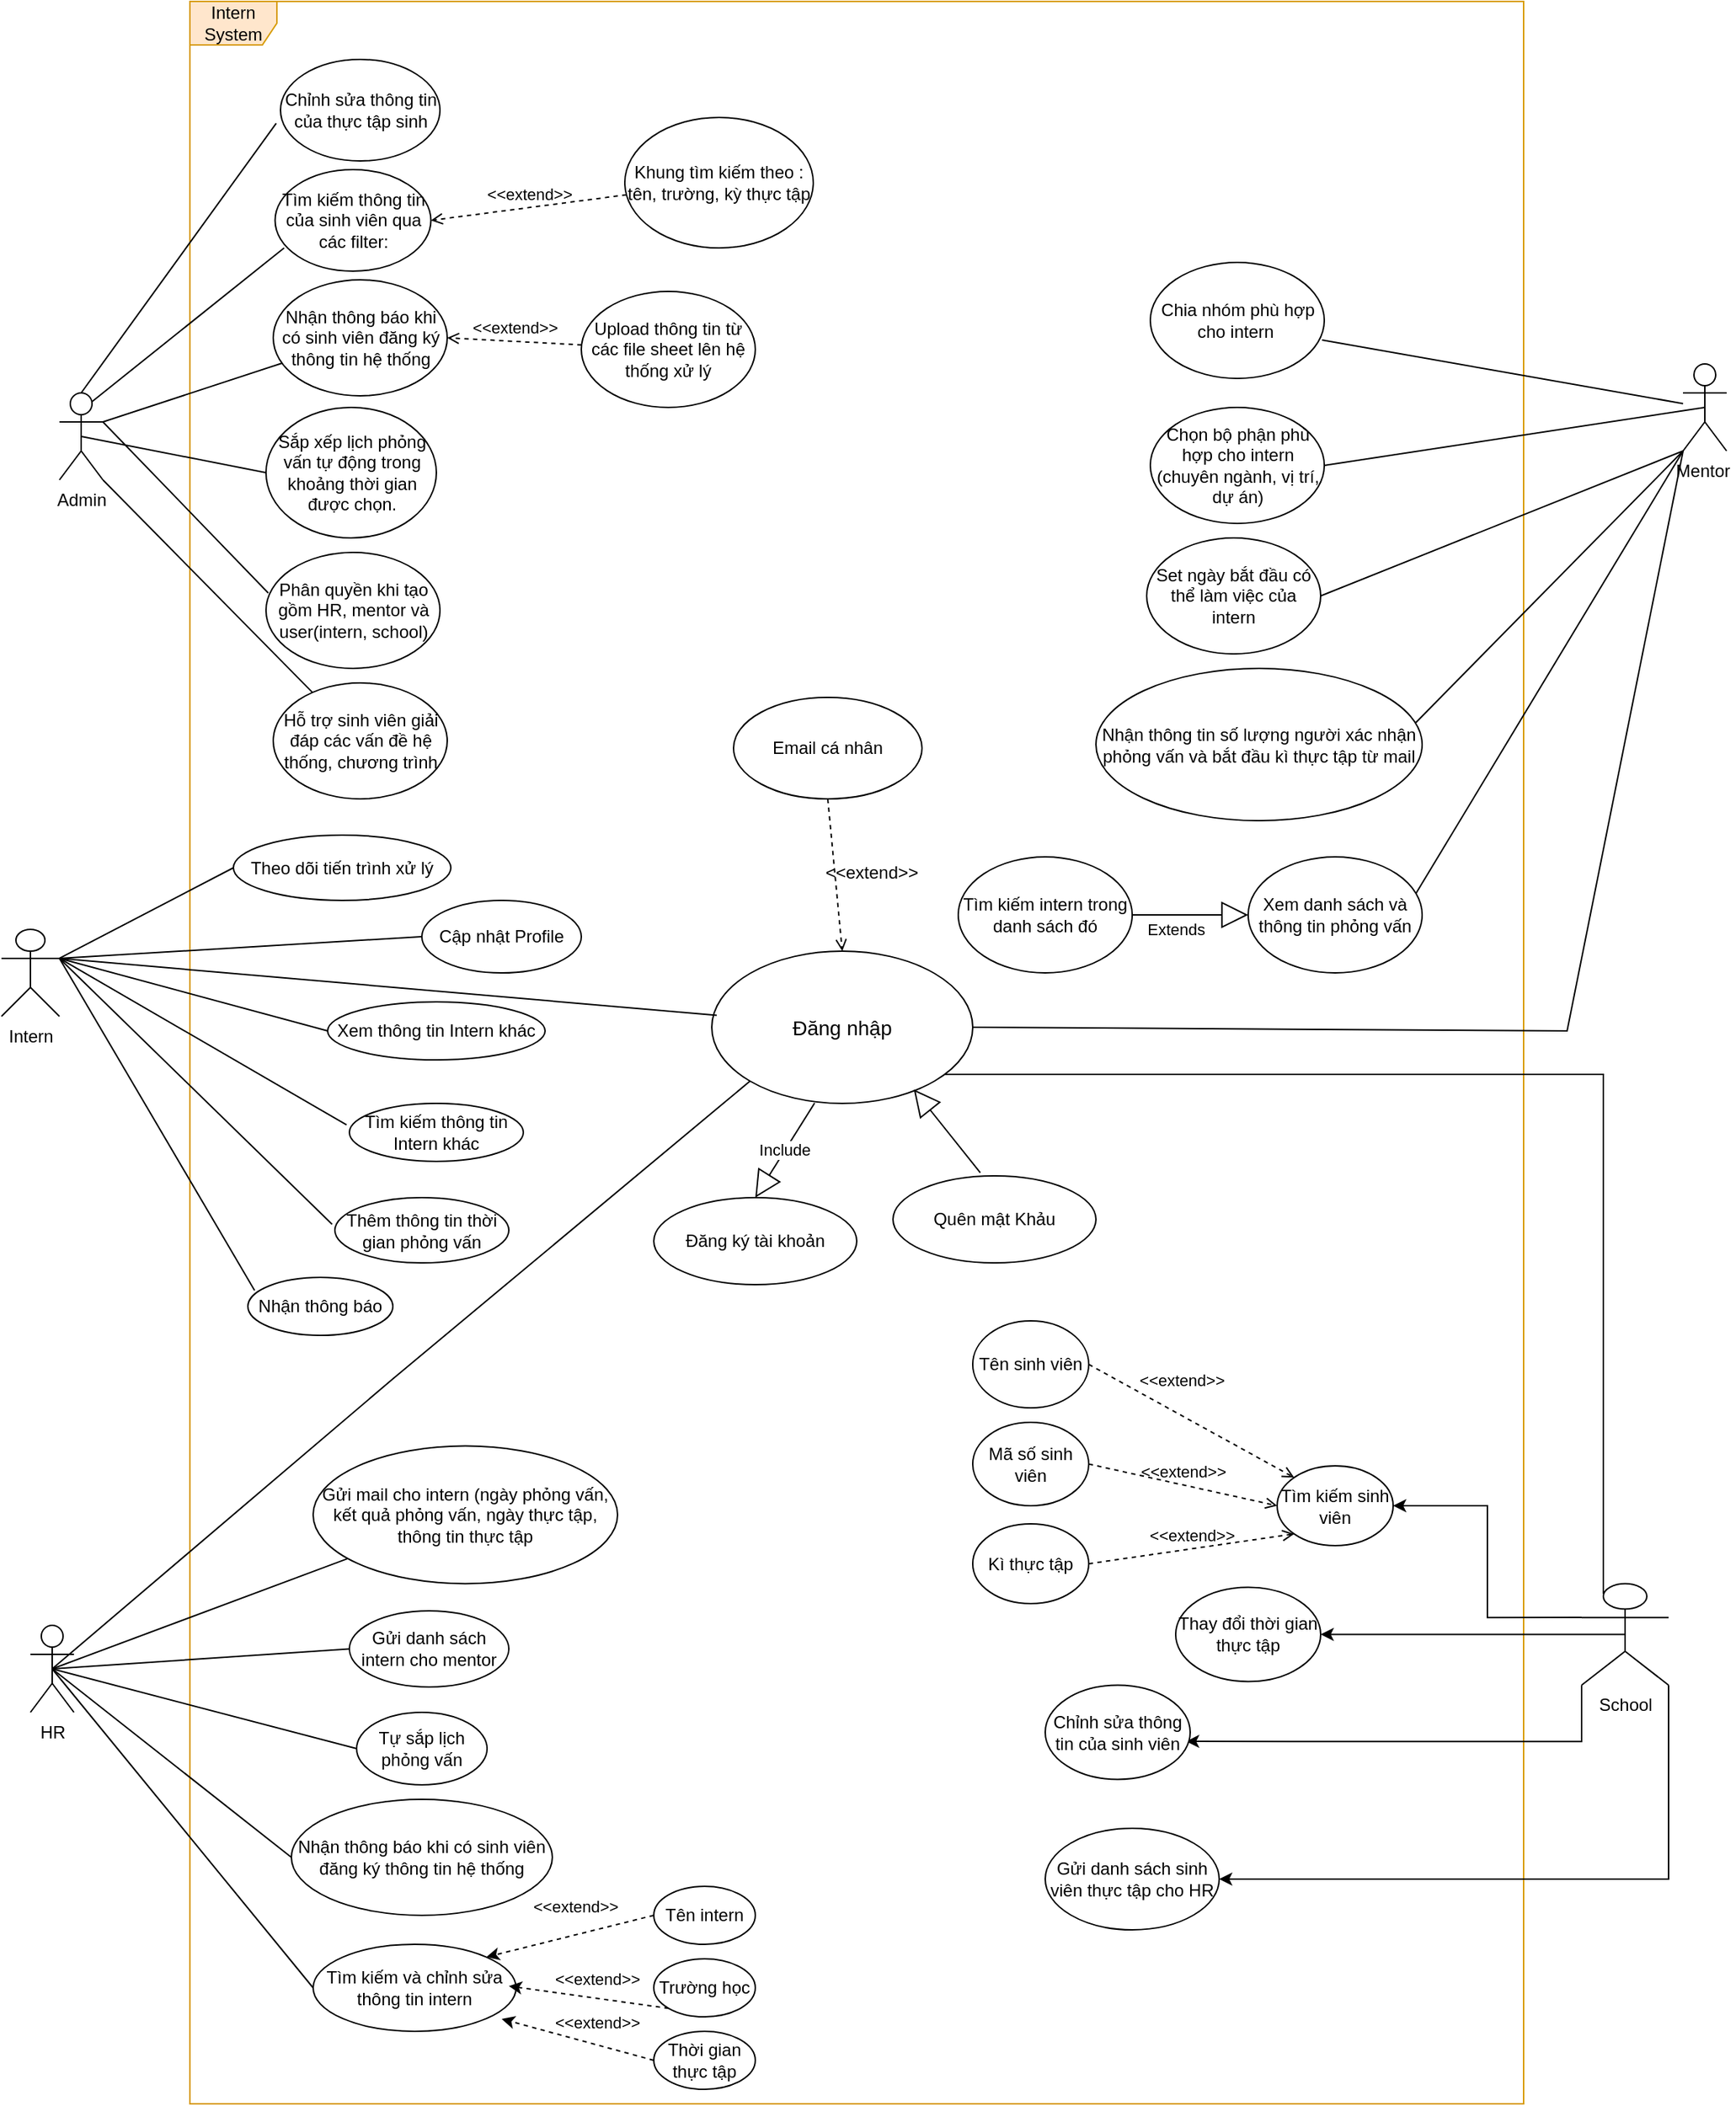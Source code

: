 <mxfile version="22.1.12" type="google">
  <diagram name="Trang-1" id="WVSR_qJbb3--meTaSyx-">
    <mxGraphModel grid="1" page="1" gridSize="10" guides="1" tooltips="1" connect="1" arrows="1" fold="1" pageScale="1" pageWidth="850" pageHeight="1100" math="0" shadow="0">
      <root>
        <mxCell id="0" />
        <mxCell id="1" parent="0" />
        <mxCell id="ZML8en77KCtKrrqU7ygJ-1" value="Intern&lt;br&gt;System" style="shape=umlFrame;whiteSpace=wrap;html=1;pointerEvents=0;fillColor=#ffe6cc;strokeColor=#d79b00;" vertex="1" parent="1">
          <mxGeometry x="140" y="-340" width="920" height="1450" as="geometry" />
        </mxCell>
        <mxCell id="ZML8en77KCtKrrqU7ygJ-3" value="Mentor&amp;nbsp;" style="shape=umlActor;verticalLabelPosition=bottom;verticalAlign=top;html=1;" vertex="1" parent="1">
          <mxGeometry x="1170" y="-90" width="30" height="60" as="geometry" />
        </mxCell>
        <mxCell id="6dR8qIS8e6HUKIN6Rwkm-1" value="Intern" style="shape=umlActor;verticalLabelPosition=bottom;verticalAlign=top;html=1;" vertex="1" parent="1">
          <mxGeometry x="10" y="300" width="40" height="60" as="geometry" />
        </mxCell>
        <mxCell id="gYwsHggcEk1d64FXHCMy-5" style="edgeStyle=orthogonalEdgeStyle;rounded=0;orthogonalLoop=1;jettySize=auto;html=1;exitX=0.5;exitY=0.5;exitDx=0;exitDy=0;exitPerimeter=0;" edge="1" parent="1" source="gYwsHggcEk1d64FXHCMy-1" target="gYwsHggcEk1d64FXHCMy-4">
          <mxGeometry relative="1" as="geometry" />
        </mxCell>
        <mxCell id="gYwsHggcEk1d64FXHCMy-7" style="edgeStyle=orthogonalEdgeStyle;rounded=0;orthogonalLoop=1;jettySize=auto;html=1;exitX=0;exitY=0.333;exitDx=0;exitDy=0;exitPerimeter=0;entryX=1;entryY=0.5;entryDx=0;entryDy=0;" edge="1" parent="1" source="gYwsHggcEk1d64FXHCMy-1" target="gYwsHggcEk1d64FXHCMy-6">
          <mxGeometry relative="1" as="geometry" />
        </mxCell>
        <mxCell id="gYwsHggcEk1d64FXHCMy-15" style="edgeStyle=orthogonalEdgeStyle;rounded=0;orthogonalLoop=1;jettySize=auto;html=1;exitX=0.25;exitY=0.1;exitDx=0;exitDy=0;exitPerimeter=0;entryX=0.5;entryY=1;entryDx=0;entryDy=0;" edge="1" parent="1" source="gYwsHggcEk1d64FXHCMy-1" target="6dR8qIS8e6HUKIN6Rwkm-17">
          <mxGeometry relative="1" as="geometry">
            <mxPoint x="1055" y="549.76" as="sourcePoint" />
            <mxPoint x="624.292" y="306.998" as="targetPoint" />
            <Array as="points">
              <mxPoint x="1075" y="400" />
              <mxPoint x="624" y="400" />
            </Array>
          </mxGeometry>
        </mxCell>
        <mxCell id="gYwsHggcEk1d64FXHCMy-19" style="edgeStyle=orthogonalEdgeStyle;rounded=0;orthogonalLoop=1;jettySize=auto;html=1;exitX=1;exitY=1;exitDx=0;exitDy=0;exitPerimeter=0;entryX=1;entryY=0.5;entryDx=0;entryDy=0;" edge="1" parent="1" source="gYwsHggcEk1d64FXHCMy-1" target="gYwsHggcEk1d64FXHCMy-18">
          <mxGeometry relative="1" as="geometry" />
        </mxCell>
        <mxCell id="gYwsHggcEk1d64FXHCMy-1" value="School" style="shape=umlActor;verticalLabelPosition=bottom;verticalAlign=top;html=1;outlineConnect=0;" vertex="1" parent="1">
          <mxGeometry x="1100" y="751.25" width="60" height="70" as="geometry" />
        </mxCell>
        <mxCell id="eso9QIOwq0z5TyklWWM7-22" value="" style="endArrow=none;html=1;rounded=0;exitX=0.978;exitY=0.362;exitDx=0;exitDy=0;exitPerimeter=0;entryX=0;entryY=1;entryDx=0;entryDy=0;entryPerimeter=0;" edge="1" parent="1" source="eso9QIOwq0z5TyklWWM7-16" target="ZML8en77KCtKrrqU7ygJ-3">
          <mxGeometry width="50" height="50" relative="1" as="geometry">
            <mxPoint x="1040" y="130" as="sourcePoint" />
            <mxPoint x="1110" y="40" as="targetPoint" />
          </mxGeometry>
        </mxCell>
        <mxCell id="kxgPdErxGKVTpPvJWwm_-16" value="Phân quyền khi tạo gồm HR, mentor và user(intern, school)" style="ellipse;whiteSpace=wrap;html=1;" vertex="1" parent="1">
          <mxGeometry x="192.5" y="40" width="120" height="80" as="geometry" />
        </mxCell>
        <mxCell id="uAyUzn06q86wll00kSKh-7" value="Tìm kiếm và chỉnh sửa thông tin intern" style="ellipse;whiteSpace=wrap;html=1;" vertex="1" parent="1">
          <mxGeometry x="225" y="1000" width="140" height="60" as="geometry" />
        </mxCell>
        <mxCell id="kxgPdErxGKVTpPvJWwm_-9" value="Chỉnh sửa thông tin của thực tập sinh" style="ellipse;whiteSpace=wrap;html=1;" vertex="1" parent="1">
          <mxGeometry x="202.5" y="-300" width="110" height="70" as="geometry" />
        </mxCell>
        <mxCell id="6dR8qIS8e6HUKIN6Rwkm-12" value="Thêm thông tin thời gian phỏng vấn" style="ellipse;whiteSpace=wrap;html=1;" vertex="1" parent="1">
          <mxGeometry x="240" y="485" width="120" height="45" as="geometry" />
        </mxCell>
        <mxCell id="kxgPdErxGKVTpPvJWwm_-15" value="Nhận thông báo khi có sinh viên đăng ký thông tin hệ thống" style="ellipse;whiteSpace=wrap;html=1;" vertex="1" parent="1">
          <mxGeometry x="197.5" y="-148" width="120" height="80" as="geometry" />
        </mxCell>
        <mxCell id="uAyUzn06q86wll00kSKh-48" style="rounded=0;orthogonalLoop=1;jettySize=auto;html=1;exitX=0;exitY=0.5;exitDx=0;exitDy=0;dashed=1;entryX=0.929;entryY=0.858;entryDx=0;entryDy=0;entryPerimeter=0;" edge="1" parent="1" source="uAyUzn06q86wll00kSKh-40" target="uAyUzn06q86wll00kSKh-7">
          <mxGeometry relative="1" as="geometry">
            <mxPoint x="370" y="1040" as="targetPoint" />
          </mxGeometry>
        </mxCell>
        <mxCell id="uAyUzn06q86wll00kSKh-40" value="Thời gian thực tập" style="ellipse;whiteSpace=wrap;html=1;" vertex="1" parent="1">
          <mxGeometry x="460" y="1060" width="70" height="40" as="geometry" />
        </mxCell>
        <mxCell id="6dR8qIS8e6HUKIN6Rwkm-17" value="&lt;font style=&quot;font-size: 14px;&quot;&gt;Đăng nhập&lt;/font&gt;" style="ellipse;whiteSpace=wrap;html=1;" vertex="1" parent="1">
          <mxGeometry x="500" y="315" width="180" height="105" as="geometry" />
        </mxCell>
        <mxCell id="eso9QIOwq0z5TyklWWM7-21" value="" style="endArrow=none;html=1;rounded=0;entryX=1;entryY=0.5;entryDx=0;entryDy=0;exitX=0;exitY=1;exitDx=0;exitDy=0;exitPerimeter=0;" edge="1" parent="1" source="ZML8en77KCtKrrqU7ygJ-3" target="eso9QIOwq0z5TyklWWM7-15">
          <mxGeometry width="50" height="50" relative="1" as="geometry">
            <mxPoint x="1100" y="160" as="sourcePoint" />
            <mxPoint x="1150" y="110" as="targetPoint" />
          </mxGeometry>
        </mxCell>
        <mxCell id="uAyUzn06q86wll00kSKh-33" style="rounded=0;orthogonalLoop=1;jettySize=auto;html=1;exitX=0.5;exitY=0.5;exitDx=0;exitDy=0;exitPerimeter=0;entryX=0;entryY=0.5;entryDx=0;entryDy=0;endArrow=none;endFill=0;" edge="1" parent="1" source="uAyUzn06q86wll00kSKh-3" target="uAyUzn06q86wll00kSKh-6">
          <mxGeometry relative="1" as="geometry" />
        </mxCell>
        <mxCell id="eso9QIOwq0z5TyklWWM7-25" value="Tìm kiếm intern trong danh sách đó" style="ellipse;whiteSpace=wrap;html=1;" vertex="1" parent="1">
          <mxGeometry x="670" y="250" width="120" height="80" as="geometry" />
        </mxCell>
        <mxCell id="eso9QIOwq0z5TyklWWM7-19" value="" style="endArrow=none;html=1;rounded=0;entryX=0.987;entryY=0.669;entryDx=0;entryDy=0;entryPerimeter=0;" edge="1" parent="1" source="ZML8en77KCtKrrqU7ygJ-3" target="eso9QIOwq0z5TyklWWM7-18">
          <mxGeometry width="50" height="50" relative="1" as="geometry">
            <mxPoint x="1050" y="-50" as="sourcePoint" />
            <mxPoint x="1100" y="-100" as="targetPoint" />
          </mxGeometry>
        </mxCell>
        <mxCell id="6dR8qIS8e6HUKIN6Rwkm-33" value="" style="endArrow=none;html=1;rounded=0;entryX=0.046;entryY=0.224;entryDx=0;entryDy=0;entryPerimeter=0;exitX=1;exitY=0.333;exitDx=0;exitDy=0;exitPerimeter=0;" edge="1" parent="1" source="6dR8qIS8e6HUKIN6Rwkm-1" target="6dR8qIS8e6HUKIN6Rwkm-32">
          <mxGeometry width="50" height="50" relative="1" as="geometry">
            <mxPoint x="82" y="361" as="sourcePoint" />
            <mxPoint x="195" y="489" as="targetPoint" />
          </mxGeometry>
        </mxCell>
        <mxCell id="6dR8qIS8e6HUKIN6Rwkm-34" value="Tìm kiếm thông tin Intern khác" style="ellipse;whiteSpace=wrap;html=1;" vertex="1" parent="1">
          <mxGeometry x="250" y="420" width="120" height="40" as="geometry" />
        </mxCell>
        <mxCell id="kxgPdErxGKVTpPvJWwm_-2" value="Admin" style="shape=umlActor;verticalLabelPosition=bottom;verticalAlign=top;html=1;" vertex="1" parent="1">
          <mxGeometry x="50" y="-70" width="30" height="60" as="geometry" />
        </mxCell>
        <mxCell id="eso9QIOwq0z5TyklWWM7-15" value="&lt;div&gt;Set ngày bắt đầu có thể làm việc của intern&lt;/div&gt;" style="ellipse;whiteSpace=wrap;html=1;" vertex="1" parent="1">
          <mxGeometry x="800" y="30" width="120" height="80" as="geometry" />
        </mxCell>
        <mxCell id="uAyUzn06q86wll00kSKh-5" value="Gửi danh sách intern cho mentor" style="ellipse;whiteSpace=wrap;html=1;" vertex="1" parent="1">
          <mxGeometry x="250" y="770" width="110" height="52.5" as="geometry" />
        </mxCell>
        <mxCell id="6dR8qIS8e6HUKIN6Rwkm-28" value="" style="endArrow=none;html=1;rounded=0;entryX=0;entryY=0.5;entryDx=0;entryDy=0;exitX=1;exitY=0.333;exitDx=0;exitDy=0;exitPerimeter=0;" edge="1" parent="1" source="6dR8qIS8e6HUKIN6Rwkm-1" target="6dR8qIS8e6HUKIN6Rwkm-7">
          <mxGeometry width="50" height="50" relative="1" as="geometry">
            <mxPoint x="90" y="320" as="sourcePoint" />
            <mxPoint x="170" y="300" as="targetPoint" />
          </mxGeometry>
        </mxCell>
        <mxCell id="6dR8qIS8e6HUKIN6Rwkm-30" value="" style="endArrow=none;html=1;rounded=0;entryX=0;entryY=0.5;entryDx=0;entryDy=0;exitX=1;exitY=0.333;exitDx=0;exitDy=0;exitPerimeter=0;" edge="1" parent="1" source="6dR8qIS8e6HUKIN6Rwkm-1" target="6dR8qIS8e6HUKIN6Rwkm-10">
          <mxGeometry width="50" height="50" relative="1" as="geometry">
            <mxPoint x="100" y="330" as="sourcePoint" />
            <mxPoint x="240" y="330" as="targetPoint" />
          </mxGeometry>
        </mxCell>
        <mxCell id="gYwsHggcEk1d64FXHCMy-13" value="&amp;lt;&amp;lt;extend&amp;gt;&amp;gt;" style="html=1;verticalAlign=bottom;labelBackgroundColor=none;endArrow=open;endFill=0;dashed=1;rounded=0;entryX=0;entryY=0.5;entryDx=0;entryDy=0;exitX=1;exitY=0.5;exitDx=0;exitDy=0;" edge="1" parent="1" source="gYwsHggcEk1d64FXHCMy-9" target="gYwsHggcEk1d64FXHCMy-6">
          <mxGeometry width="160" relative="1" as="geometry">
            <mxPoint x="620" y="550" as="sourcePoint" />
            <mxPoint x="740" y="550" as="targetPoint" />
          </mxGeometry>
        </mxCell>
        <mxCell id="eso9QIOwq0z5TyklWWM7-28" value="" style="endArrow=block;endSize=16;endFill=0;html=1;rounded=0;exitX=0.43;exitY=-0.036;exitDx=0;exitDy=0;exitPerimeter=0;entryX=0.774;entryY=0.908;entryDx=0;entryDy=0;entryPerimeter=0;" edge="1" parent="1" source="6dR8qIS8e6HUKIN6Rwkm-6" target="6dR8qIS8e6HUKIN6Rwkm-17">
          <mxGeometry width="160" relative="1" as="geometry">
            <mxPoint x="829.51" y="432.315" as="sourcePoint" />
            <mxPoint x="870.498" y="485.0" as="targetPoint" />
          </mxGeometry>
        </mxCell>
        <mxCell id="uAyUzn06q86wll00kSKh-38" style="rounded=0;orthogonalLoop=1;jettySize=auto;html=1;exitX=0.5;exitY=0.5;exitDx=0;exitDy=0;exitPerimeter=0;entryX=0;entryY=0.5;entryDx=0;entryDy=0;endArrow=none;endFill=0;" edge="1" parent="1" source="uAyUzn06q86wll00kSKh-3" target="uAyUzn06q86wll00kSKh-7">
          <mxGeometry relative="1" as="geometry" />
        </mxCell>
        <mxCell id="kxgPdErxGKVTpPvJWwm_-13" value="Upload thông tin từ các file sheet lên hệ thống xử lý" style="ellipse;whiteSpace=wrap;html=1;" vertex="1" parent="1">
          <mxGeometry x="410" y="-140" width="120" height="80" as="geometry" />
        </mxCell>
        <mxCell id="eso9QIOwq0z5TyklWWM7-16" value="Nhận thông tin số lượng người xác nhận phỏng vấn và bắt đầu kì thực tập từ mail" style="ellipse;whiteSpace=wrap;html=1;" vertex="1" parent="1">
          <mxGeometry x="765" y="120" width="225" height="105" as="geometry" />
        </mxCell>
        <mxCell id="eso9QIOwq0z5TyklWWM7-26" value="Extends" style="endArrow=block;endSize=16;endFill=0;html=1;rounded=0;exitX=1;exitY=0.5;exitDx=0;exitDy=0;" edge="1" parent="1" source="eso9QIOwq0z5TyklWWM7-25" target="eso9QIOwq0z5TyklWWM7-17">
          <mxGeometry x="-0.25" y="-10" width="160" relative="1" as="geometry">
            <mxPoint x="770" y="360" as="sourcePoint" />
            <mxPoint x="930" y="360" as="targetPoint" />
            <mxPoint as="offset" />
            <Array as="points" />
          </mxGeometry>
        </mxCell>
        <mxCell id="6dR8qIS8e6HUKIN6Rwkm-19" value="Email cá nhân" style="ellipse;whiteSpace=wrap;html=1;" vertex="1" parent="1">
          <mxGeometry x="515" y="140" width="130" height="70" as="geometry" />
        </mxCell>
        <mxCell id="gYwsHggcEk1d64FXHCMy-18" value="Gửi danh sách sinh viên thực tập cho HR" style="ellipse;whiteSpace=wrap;html=1;" vertex="1" parent="1">
          <mxGeometry x="730" y="920" width="120" height="70" as="geometry" />
        </mxCell>
        <mxCell id="uAyUzn06q86wll00kSKh-49" value="&lt;span style=&quot;color: rgb(0, 0, 0); font-family: Helvetica; font-size: 11px; font-style: normal; font-variant-ligatures: normal; font-variant-caps: normal; font-weight: 400; letter-spacing: normal; orphans: 2; text-align: center; text-indent: 0px; text-transform: none; widows: 2; word-spacing: 0px; -webkit-text-stroke-width: 0px; background-color: rgb(255, 255, 255); text-decoration-thickness: initial; text-decoration-style: initial; text-decoration-color: initial; float: none; display: inline !important;&quot;&gt;&amp;lt;&amp;lt;extend&amp;gt;&amp;gt;&lt;/span&gt;" style="text;whiteSpace=wrap;html=1;" vertex="1" parent="1">
          <mxGeometry x="390" y="1040" width="70" height="40" as="geometry" />
        </mxCell>
        <mxCell id="kxgPdErxGKVTpPvJWwm_-32" value="" style="endArrow=none;html=1;rounded=0;exitX=1;exitY=0.333;exitDx=0;exitDy=0;exitPerimeter=0;" edge="1" parent="1" source="kxgPdErxGKVTpPvJWwm_-2" target="kxgPdErxGKVTpPvJWwm_-15">
          <mxGeometry width="50" height="50" relative="1" as="geometry">
            <mxPoint x="160" y="-80" as="sourcePoint" />
            <mxPoint x="210" y="-130" as="targetPoint" />
          </mxGeometry>
        </mxCell>
        <mxCell id="uAyUzn06q86wll00kSKh-51" style="rounded=0;orthogonalLoop=1;jettySize=auto;html=1;exitX=0.5;exitY=0.5;exitDx=0;exitDy=0;exitPerimeter=0;entryX=0;entryY=1;entryDx=0;entryDy=0;endArrow=none;endFill=0;" edge="1" parent="1" source="uAyUzn06q86wll00kSKh-3" target="6dR8qIS8e6HUKIN6Rwkm-17">
          <mxGeometry relative="1" as="geometry">
            <mxPoint x="120" y="600" as="targetPoint" />
            <Array as="points">
              <mxPoint x="280" y="610" />
            </Array>
          </mxGeometry>
        </mxCell>
        <mxCell id="uAyUzn06q86wll00kSKh-3" value="HR" style="shape=umlActor;verticalLabelPosition=bottom;verticalAlign=top;html=1;outlineConnect=0;" vertex="1" parent="1">
          <mxGeometry x="30" y="780" width="30" height="60" as="geometry" />
        </mxCell>
        <mxCell id="eso9QIOwq0z5TyklWWM7-32" style="edgeStyle=orthogonalEdgeStyle;rounded=0;orthogonalLoop=1;jettySize=auto;html=1;exitX=0;exitY=1;exitDx=0;exitDy=0;exitPerimeter=0;entryX=0.972;entryY=0.597;entryDx=0;entryDy=0;entryPerimeter=0;" edge="1" parent="1" source="gYwsHggcEk1d64FXHCMy-1" target="gYwsHggcEk1d64FXHCMy-16">
          <mxGeometry relative="1" as="geometry" />
        </mxCell>
        <mxCell id="6dR8qIS8e6HUKIN6Rwkm-37" value="" style="endArrow=none;html=1;rounded=0;exitX=1;exitY=0.333;exitDx=0;exitDy=0;exitPerimeter=0;entryX=0;entryY=0.5;entryDx=0;entryDy=0;" edge="1" parent="1" source="6dR8qIS8e6HUKIN6Rwkm-1" target="6dR8qIS8e6HUKIN6Rwkm-36">
          <mxGeometry width="50" height="50" relative="1" as="geometry">
            <mxPoint x="470" y="400" as="sourcePoint" />
            <mxPoint x="520" y="350" as="targetPoint" />
          </mxGeometry>
        </mxCell>
        <mxCell id="6dR8qIS8e6HUKIN6Rwkm-26" value="" style="endArrow=none;html=1;rounded=0;entryX=0.019;entryY=0.422;entryDx=0;entryDy=0;entryPerimeter=0;exitX=1;exitY=0.333;exitDx=0;exitDy=0;exitPerimeter=0;" edge="1" parent="1" source="6dR8qIS8e6HUKIN6Rwkm-1" target="6dR8qIS8e6HUKIN6Rwkm-17">
          <mxGeometry width="50" height="50" relative="1" as="geometry">
            <mxPoint x="90" y="321" as="sourcePoint" />
            <mxPoint x="520" y="350" as="targetPoint" />
          </mxGeometry>
        </mxCell>
        <mxCell id="gYwsHggcEk1d64FXHCMy-14" value="&amp;lt;&amp;lt;extend&amp;gt;&amp;gt;" style="html=1;verticalAlign=bottom;labelBackgroundColor=none;endArrow=open;endFill=0;dashed=1;rounded=0;entryX=0;entryY=1;entryDx=0;entryDy=0;exitX=1;exitY=0.5;exitDx=0;exitDy=0;" edge="1" parent="1" source="gYwsHggcEk1d64FXHCMy-10" target="gYwsHggcEk1d64FXHCMy-6">
          <mxGeometry width="160" relative="1" as="geometry">
            <mxPoint x="390" y="510" as="sourcePoint" />
            <mxPoint x="550" y="510" as="targetPoint" />
          </mxGeometry>
        </mxCell>
        <mxCell id="6dR8qIS8e6HUKIN6Rwkm-32" value="Nhận thông báo" style="ellipse;whiteSpace=wrap;html=1;" vertex="1" parent="1">
          <mxGeometry x="180" y="540" width="100" height="40" as="geometry" />
        </mxCell>
        <mxCell id="gYwsHggcEk1d64FXHCMy-8" value="Tên sinh viên" style="ellipse;whiteSpace=wrap;html=1;" vertex="1" parent="1">
          <mxGeometry x="680" y="570" width="80" height="60" as="geometry" />
        </mxCell>
        <mxCell id="kxgPdErxGKVTpPvJWwm_-12" value="Khung tìm kiếm theo : tên, trường, kỳ thực tập" style="ellipse;whiteSpace=wrap;html=1;" vertex="1" parent="1">
          <mxGeometry x="440" y="-260" width="130" height="90" as="geometry" />
        </mxCell>
        <mxCell id="6dR8qIS8e6HUKIN6Rwkm-6" value="Quên mật Khảu" style="ellipse;whiteSpace=wrap;html=1;" vertex="1" parent="1">
          <mxGeometry x="625" y="470" width="140" height="60" as="geometry" />
        </mxCell>
        <mxCell id="uAyUzn06q86wll00kSKh-47" value="&lt;span style=&quot;color: rgb(0, 0, 0); font-family: Helvetica; font-size: 11px; font-style: normal; font-variant-ligatures: normal; font-variant-caps: normal; font-weight: 400; letter-spacing: normal; orphans: 2; text-align: center; text-indent: 0px; text-transform: none; widows: 2; word-spacing: 0px; -webkit-text-stroke-width: 0px; background-color: rgb(255, 255, 255); text-decoration-thickness: initial; text-decoration-style: initial; text-decoration-color: initial; float: none; display: inline !important;&quot;&gt;&amp;lt;&amp;lt;extend&amp;gt;&amp;gt;&lt;/span&gt;" style="text;whiteSpace=wrap;html=1;" vertex="1" parent="1">
          <mxGeometry x="390" y="1010" width="65" height="40" as="geometry" />
        </mxCell>
        <mxCell id="kxgPdErxGKVTpPvJWwm_-17" value="Hỗ trợ sinh viên giải đáp các vấn đề hệ thống, chương trình" style="ellipse;whiteSpace=wrap;html=1;" vertex="1" parent="1">
          <mxGeometry x="197.5" y="130" width="120" height="80" as="geometry" />
        </mxCell>
        <mxCell id="uAyUzn06q86wll00kSKh-8" value="Nhận thông báo khi có sinh viên đăng ký thông tin hệ thống" style="ellipse;whiteSpace=wrap;html=1;" vertex="1" parent="1">
          <mxGeometry x="210" y="900" width="180" height="80" as="geometry" />
        </mxCell>
        <mxCell id="eso9QIOwq0z5TyklWWM7-23" value="" style="endArrow=none;html=1;rounded=0;exitX=0.963;exitY=0.319;exitDx=0;exitDy=0;exitPerimeter=0;" edge="1" parent="1" source="eso9QIOwq0z5TyklWWM7-17">
          <mxGeometry width="50" height="50" relative="1" as="geometry">
            <mxPoint x="1050" y="177.5" as="sourcePoint" />
            <mxPoint x="1170" y="-30" as="targetPoint" />
          </mxGeometry>
        </mxCell>
        <mxCell id="kxgPdErxGKVTpPvJWwm_-36" value="" style="endArrow=none;html=1;rounded=0;exitX=0.5;exitY=0.5;exitDx=0;exitDy=0;exitPerimeter=0;entryX=0;entryY=0.5;entryDx=0;entryDy=0;" edge="1" parent="1" source="kxgPdErxGKVTpPvJWwm_-2" target="kxgPdErxGKVTpPvJWwm_-14">
          <mxGeometry width="50" height="50" relative="1" as="geometry">
            <mxPoint x="110" y="-10" as="sourcePoint" />
            <mxPoint x="160" y="-60" as="targetPoint" />
          </mxGeometry>
        </mxCell>
        <mxCell id="kxgPdErxGKVTpPvJWwm_-34" value="" style="endArrow=none;html=1;rounded=0;exitX=0.5;exitY=0;exitDx=0;exitDy=0;exitPerimeter=0;entryX=-0.027;entryY=0.629;entryDx=0;entryDy=0;entryPerimeter=0;" edge="1" parent="1" source="kxgPdErxGKVTpPvJWwm_-2" target="kxgPdErxGKVTpPvJWwm_-9">
          <mxGeometry width="50" height="50" relative="1" as="geometry">
            <mxPoint x="100" y="-130" as="sourcePoint" />
            <mxPoint x="150" y="-180" as="targetPoint" />
          </mxGeometry>
        </mxCell>
        <mxCell id="uAyUzn06q86wll00kSKh-36" style="rounded=0;orthogonalLoop=1;jettySize=auto;html=1;exitX=0.5;exitY=0.5;exitDx=0;exitDy=0;exitPerimeter=0;entryX=0;entryY=0.5;entryDx=0;entryDy=0;endArrow=none;endFill=0;" edge="1" parent="1" source="uAyUzn06q86wll00kSKh-3" target="uAyUzn06q86wll00kSKh-8">
          <mxGeometry relative="1" as="geometry" />
        </mxCell>
        <mxCell id="kxgPdErxGKVTpPvJWwm_-11" value="Tìm kiếm thông tin của sinh viên qua các filter:" style="ellipse;whiteSpace=wrap;html=1;" vertex="1" parent="1">
          <mxGeometry x="198.75" y="-224" width="107.5" height="70" as="geometry" />
        </mxCell>
        <mxCell id="uAyUzn06q86wll00kSKh-6" value="Tự sắp lịch phỏng vấn" style="ellipse;whiteSpace=wrap;html=1;" vertex="1" parent="1">
          <mxGeometry x="255" y="840" width="90" height="50" as="geometry" />
        </mxCell>
        <mxCell id="6dR8qIS8e6HUKIN6Rwkm-31" value="" style="endArrow=none;html=1;rounded=0;entryX=-0.016;entryY=0.408;entryDx=0;entryDy=0;entryPerimeter=0;exitX=1;exitY=0.333;exitDx=0;exitDy=0;exitPerimeter=0;" edge="1" parent="1" source="6dR8qIS8e6HUKIN6Rwkm-1" target="6dR8qIS8e6HUKIN6Rwkm-12">
          <mxGeometry width="50" height="50" relative="1" as="geometry">
            <mxPoint x="70" y="340" as="sourcePoint" />
            <mxPoint x="230" y="410" as="targetPoint" />
          </mxGeometry>
        </mxCell>
        <mxCell id="gYwsHggcEk1d64FXHCMy-10" value="Kì thực tập" style="ellipse;whiteSpace=wrap;html=1;" vertex="1" parent="1">
          <mxGeometry x="680" y="710" width="80" height="55" as="geometry" />
        </mxCell>
        <mxCell id="uAyUzn06q86wll00kSKh-4" value="Gửi mail cho intern (ngày phỏng vấn, kết quả phỏng vấn, ngày thực tập, thông tin thực tập&lt;span id=&quot;docs-internal-guid-8d599325-7fff-1476-b057-e6ddee76f7da&quot;&gt;&lt;/span&gt;" style="ellipse;whiteSpace=wrap;html=1;" vertex="1" parent="1">
          <mxGeometry x="225" y="656.25" width="210" height="95" as="geometry" />
        </mxCell>
        <mxCell id="kxgPdErxGKVTpPvJWwm_-14" value="Sắp xếp lịch phỏng vấn tự động trong khoảng thời gian được chọn." style="ellipse;whiteSpace=wrap;html=1;" vertex="1" parent="1">
          <mxGeometry x="192.5" y="-60" width="117.5" height="90" as="geometry" />
        </mxCell>
        <mxCell id="kxgPdErxGKVTpPvJWwm_-35" value="" style="endArrow=none;html=1;rounded=0;entryX=0.013;entryY=0.35;entryDx=0;entryDy=0;entryPerimeter=0;exitX=1;exitY=0.333;exitDx=0;exitDy=0;exitPerimeter=0;" edge="1" parent="1" source="kxgPdErxGKVTpPvJWwm_-2" target="kxgPdErxGKVTpPvJWwm_-16">
          <mxGeometry width="50" height="50" relative="1" as="geometry">
            <mxPoint x="80" y="50" as="sourcePoint" />
            <mxPoint x="130" as="targetPoint" />
          </mxGeometry>
        </mxCell>
        <mxCell id="gYwsHggcEk1d64FXHCMy-4" value="Thay đổi thời gian thực tập" style="ellipse;whiteSpace=wrap;html=1;" vertex="1" parent="1">
          <mxGeometry x="820" y="753.75" width="100" height="65" as="geometry" />
        </mxCell>
        <mxCell id="eso9QIOwq0z5TyklWWM7-30" value="Include" style="endArrow=block;endSize=16;endFill=0;html=1;rounded=0;entryX=0.5;entryY=0;entryDx=0;entryDy=0;exitX=0.394;exitY=0.998;exitDx=0;exitDy=0;exitPerimeter=0;" edge="1" parent="1" source="6dR8qIS8e6HUKIN6Rwkm-17" target="6dR8qIS8e6HUKIN6Rwkm-18">
          <mxGeometry width="160" relative="1" as="geometry">
            <mxPoint x="500" y="420" as="sourcePoint" />
            <mxPoint x="660" y="420" as="targetPoint" />
          </mxGeometry>
        </mxCell>
        <mxCell id="gYwsHggcEk1d64FXHCMy-9" value="Mã số sinh viên" style="ellipse;whiteSpace=wrap;html=1;" vertex="1" parent="1">
          <mxGeometry x="680" y="640" width="80" height="57.5" as="geometry" />
        </mxCell>
        <mxCell id="uAyUzn06q86wll00kSKh-39" value="Trường học" style="ellipse;whiteSpace=wrap;html=1;" vertex="1" parent="1">
          <mxGeometry x="460" y="1010" width="70" height="40" as="geometry" />
        </mxCell>
        <mxCell id="gYwsHggcEk1d64FXHCMy-16" value="Chỉnh sửa thông tin của sinh viên" style="ellipse;whiteSpace=wrap;html=1;" vertex="1" parent="1">
          <mxGeometry x="730" y="821.25" width="100" height="65" as="geometry" />
        </mxCell>
        <mxCell id="eso9QIOwq0z5TyklWWM7-18" value="Chia nhóm phù hợp cho intern&amp;nbsp;" style="ellipse;whiteSpace=wrap;html=1;" vertex="1" parent="1">
          <mxGeometry x="802.5" y="-160" width="120" height="80" as="geometry" />
        </mxCell>
        <mxCell id="kxgPdErxGKVTpPvJWwm_-37" value="" style="endArrow=none;html=1;rounded=0;exitX=0.75;exitY=0.1;exitDx=0;exitDy=0;exitPerimeter=0;" edge="1" parent="1" source="kxgPdErxGKVTpPvJWwm_-2">
          <mxGeometry width="50" height="50" relative="1" as="geometry">
            <mxPoint x="155" y="-120" as="sourcePoint" />
            <mxPoint x="205" y="-170" as="targetPoint" />
          </mxGeometry>
        </mxCell>
        <mxCell id="kxgPdErxGKVTpPvJWwm_-38" value="" style="endArrow=none;html=1;rounded=0;exitX=1;exitY=1;exitDx=0;exitDy=0;exitPerimeter=0;" edge="1" parent="1" source="kxgPdErxGKVTpPvJWwm_-2" target="kxgPdErxGKVTpPvJWwm_-17">
          <mxGeometry width="50" height="50" relative="1" as="geometry">
            <mxPoint x="380" y="20" as="sourcePoint" />
            <mxPoint x="430" y="-30" as="targetPoint" />
          </mxGeometry>
        </mxCell>
        <mxCell id="gYwsHggcEk1d64FXHCMy-12" value="&amp;lt;&amp;lt;extend&amp;gt;&amp;gt;" style="html=1;verticalAlign=bottom;labelBackgroundColor=none;endArrow=open;endFill=0;dashed=1;rounded=0;exitX=1;exitY=0.5;exitDx=0;exitDy=0;entryX=0;entryY=0;entryDx=0;entryDy=0;" edge="1" parent="1" source="gYwsHggcEk1d64FXHCMy-8" target="gYwsHggcEk1d64FXHCMy-6">
          <mxGeometry x="-0.192" y="13" width="160" relative="1" as="geometry">
            <mxPoint x="762.5" y="428.18" as="sourcePoint" />
            <mxPoint x="880" y="500" as="targetPoint" />
            <mxPoint as="offset" />
          </mxGeometry>
        </mxCell>
        <mxCell id="eso9QIOwq0z5TyklWWM7-20" value="" style="endArrow=none;html=1;rounded=0;entryX=1;entryY=0.5;entryDx=0;entryDy=0;exitX=0.5;exitY=0.5;exitDx=0;exitDy=0;exitPerimeter=0;" edge="1" parent="1" source="ZML8en77KCtKrrqU7ygJ-3" target="eso9QIOwq0z5TyklWWM7-11">
          <mxGeometry width="50" height="50" relative="1" as="geometry">
            <mxPoint x="1100" y="160" as="sourcePoint" />
            <mxPoint x="1150" y="110" as="targetPoint" />
          </mxGeometry>
        </mxCell>
        <mxCell id="kxgPdErxGKVTpPvJWwm_-29" value="&amp;lt;&amp;lt;extend&amp;gt;&amp;gt;" style="html=1;verticalAlign=bottom;labelBackgroundColor=none;endArrow=open;endFill=0;dashed=1;rounded=0;entryX=1;entryY=0.5;entryDx=0;entryDy=0;" edge="1" parent="1" source="kxgPdErxGKVTpPvJWwm_-12" target="kxgPdErxGKVTpPvJWwm_-11">
          <mxGeometry width="160" relative="1" as="geometry">
            <mxPoint x="490" y="-140" as="sourcePoint" />
            <mxPoint x="550" y="-140" as="targetPoint" />
          </mxGeometry>
        </mxCell>
        <mxCell id="eso9QIOwq0z5TyklWWM7-17" value="&lt;div&gt;Xem danh sách và thông tin phỏng vấn&lt;/div&gt;" style="ellipse;whiteSpace=wrap;html=1;" vertex="1" parent="1">
          <mxGeometry x="870" y="250" width="120" height="80" as="geometry" />
        </mxCell>
        <mxCell id="6dR8qIS8e6HUKIN6Rwkm-10" value="Xem thông tin Intern khác" style="ellipse;whiteSpace=wrap;html=1;" vertex="1" parent="1">
          <mxGeometry x="235" y="350" width="150" height="40" as="geometry" />
        </mxCell>
        <mxCell id="eso9QIOwq0z5TyklWWM7-31" value="" style="endArrow=none;html=1;rounded=0;exitX=1;exitY=0.5;exitDx=0;exitDy=0;" edge="1" parent="1" source="6dR8qIS8e6HUKIN6Rwkm-17">
          <mxGeometry width="50" height="50" relative="1" as="geometry">
            <mxPoint x="1070" y="360" as="sourcePoint" />
            <mxPoint x="1170" y="-30" as="targetPoint" />
            <Array as="points">
              <mxPoint x="1090" y="370" />
            </Array>
          </mxGeometry>
        </mxCell>
        <mxCell id="uAyUzn06q86wll00kSKh-23" style="rounded=0;orthogonalLoop=1;jettySize=auto;html=1;exitX=0.5;exitY=0.5;exitDx=0;exitDy=0;exitPerimeter=0;entryX=0;entryY=0.5;entryDx=0;entryDy=0;strokeColor=default;endArrow=none;endFill=0;" edge="1" parent="1" source="uAyUzn06q86wll00kSKh-3" target="uAyUzn06q86wll00kSKh-5">
          <mxGeometry relative="1" as="geometry" />
        </mxCell>
        <mxCell id="eso9QIOwq0z5TyklWWM7-11" value="Chọn bộ phận phù hợp cho intern (chuyên ngành, vị trí, dự án)" style="ellipse;whiteSpace=wrap;html=1;" vertex="1" parent="1">
          <mxGeometry x="802.5" y="-60" width="120" height="80" as="geometry" />
        </mxCell>
        <mxCell id="6dR8qIS8e6HUKIN6Rwkm-7" value="Cập nhật Profile" style="ellipse;whiteSpace=wrap;html=1;" vertex="1" parent="1">
          <mxGeometry x="300" y="280" width="110" height="50" as="geometry" />
        </mxCell>
        <mxCell id="gYwsHggcEk1d64FXHCMy-6" value="Tìm kiếm sinh viên" style="ellipse;whiteSpace=wrap;html=1;" vertex="1" parent="1">
          <mxGeometry x="890" y="670" width="80" height="55" as="geometry" />
        </mxCell>
        <mxCell id="uAyUzn06q86wll00kSKh-45" style="rounded=0;orthogonalLoop=1;jettySize=auto;html=1;exitX=0;exitY=1;exitDx=0;exitDy=0;entryX=1;entryY=0;entryDx=0;entryDy=0;dashed=1;" edge="1" parent="1" source="uAyUzn06q86wll00kSKh-39">
          <mxGeometry relative="1" as="geometry">
            <mxPoint x="440.78" y="1049" as="sourcePoint" />
            <mxPoint x="359.997" y="1028.787" as="targetPoint" />
          </mxGeometry>
        </mxCell>
        <mxCell id="6dR8qIS8e6HUKIN6Rwkm-18" value="Đăng ký tài khoản" style="ellipse;whiteSpace=wrap;html=1;" vertex="1" parent="1">
          <mxGeometry x="460" y="485" width="140" height="60" as="geometry" />
        </mxCell>
        <mxCell id="uAyUzn06q86wll00kSKh-22" style="rounded=0;orthogonalLoop=1;jettySize=auto;html=1;exitX=0.5;exitY=0.5;exitDx=0;exitDy=0;exitPerimeter=0;curved=0;strokeWidth=1;endArrow=none;endFill=0;" edge="1" parent="1" source="uAyUzn06q86wll00kSKh-3" target="uAyUzn06q86wll00kSKh-4">
          <mxGeometry relative="1" as="geometry" />
        </mxCell>
        <mxCell id="6dR8qIS8e6HUKIN6Rwkm-36" value="Theo dõi tiến trình xử lý" style="ellipse;whiteSpace=wrap;html=1;" vertex="1" parent="1">
          <mxGeometry x="170" y="235" width="150" height="45" as="geometry" />
        </mxCell>
        <mxCell id="6dR8qIS8e6HUKIN6Rwkm-35" value="" style="endArrow=none;html=1;rounded=0;entryX=-0.016;entryY=0.371;entryDx=0;entryDy=0;exitX=1;exitY=0.333;exitDx=0;exitDy=0;exitPerimeter=0;entryPerimeter=0;" edge="1" parent="1" source="6dR8qIS8e6HUKIN6Rwkm-1" target="6dR8qIS8e6HUKIN6Rwkm-34">
          <mxGeometry width="50" height="50" relative="1" as="geometry">
            <mxPoint x="100" y="330" as="sourcePoint" />
            <mxPoint x="242" y="369" as="targetPoint" />
          </mxGeometry>
        </mxCell>
        <mxCell id="6dR8qIS8e6HUKIN6Rwkm-39" value="&lt;font style=&quot;font-size: 12px;&quot;&gt;&amp;lt;&amp;lt;extend&amp;gt;&amp;gt;&lt;/font&gt;" style="html=1;verticalAlign=bottom;labelBackgroundColor=none;endArrow=open;endFill=0;dashed=1;rounded=0;exitX=0.5;exitY=1;exitDx=0;exitDy=0;entryX=0.5;entryY=0;entryDx=0;entryDy=0;" edge="1" parent="1" source="6dR8qIS8e6HUKIN6Rwkm-19" target="6dR8qIS8e6HUKIN6Rwkm-17">
          <mxGeometry x="0.186" y="24" width="160" relative="1" as="geometry">
            <mxPoint x="671.5" y="440" as="sourcePoint" />
            <mxPoint x="802.5" y="518" as="targetPoint" />
            <mxPoint as="offset" />
            <Array as="points" />
          </mxGeometry>
        </mxCell>
        <mxCell id="uAyUzn06q86wll00kSKh-59" style="rounded=0;orthogonalLoop=1;jettySize=auto;html=1;exitX=0;exitY=0.5;exitDx=0;exitDy=0;entryX=1;entryY=0;entryDx=0;entryDy=0;dashed=1;" edge="1" parent="1" source="uAyUzn06q86wll00kSKh-58" target="uAyUzn06q86wll00kSKh-7">
          <mxGeometry relative="1" as="geometry" />
        </mxCell>
        <mxCell id="uAyUzn06q86wll00kSKh-58" value="Tên intern" style="ellipse;whiteSpace=wrap;html=1;" vertex="1" parent="1">
          <mxGeometry x="460" y="960" width="70" height="40" as="geometry" />
        </mxCell>
        <mxCell id="uAyUzn06q86wll00kSKh-61" value="&lt;span style=&quot;color: rgb(0, 0, 0); font-family: Helvetica; font-size: 11px; font-style: normal; font-variant-ligatures: normal; font-variant-caps: normal; font-weight: 400; letter-spacing: normal; orphans: 2; text-align: center; text-indent: 0px; text-transform: none; widows: 2; word-spacing: 0px; -webkit-text-stroke-width: 0px; background-color: rgb(255, 255, 255); text-decoration-thickness: initial; text-decoration-style: initial; text-decoration-color: initial; float: none; display: inline !important;&quot;&gt;&amp;lt;&amp;lt;extend&amp;gt;&amp;gt;&lt;/span&gt;" style="text;whiteSpace=wrap;html=1;" vertex="1" parent="1">
          <mxGeometry x="375" y="960" width="65" height="40" as="geometry" />
        </mxCell>
        <mxCell id="kxgPdErxGKVTpPvJWwm_-40" value="&amp;lt;&amp;lt;extend&amp;gt;&amp;gt;" style="html=1;verticalAlign=bottom;labelBackgroundColor=none;endArrow=open;endFill=0;dashed=1;rounded=0;entryX=1;entryY=0.5;entryDx=0;entryDy=0;" edge="1" parent="1" source="kxgPdErxGKVTpPvJWwm_-13" target="kxgPdErxGKVTpPvJWwm_-15">
          <mxGeometry width="160" relative="1" as="geometry">
            <mxPoint x="451" y="-197" as="sourcePoint" />
            <mxPoint x="316" y="-179" as="targetPoint" />
          </mxGeometry>
        </mxCell>
      </root>
    </mxGraphModel>
  </diagram>
</mxfile>
